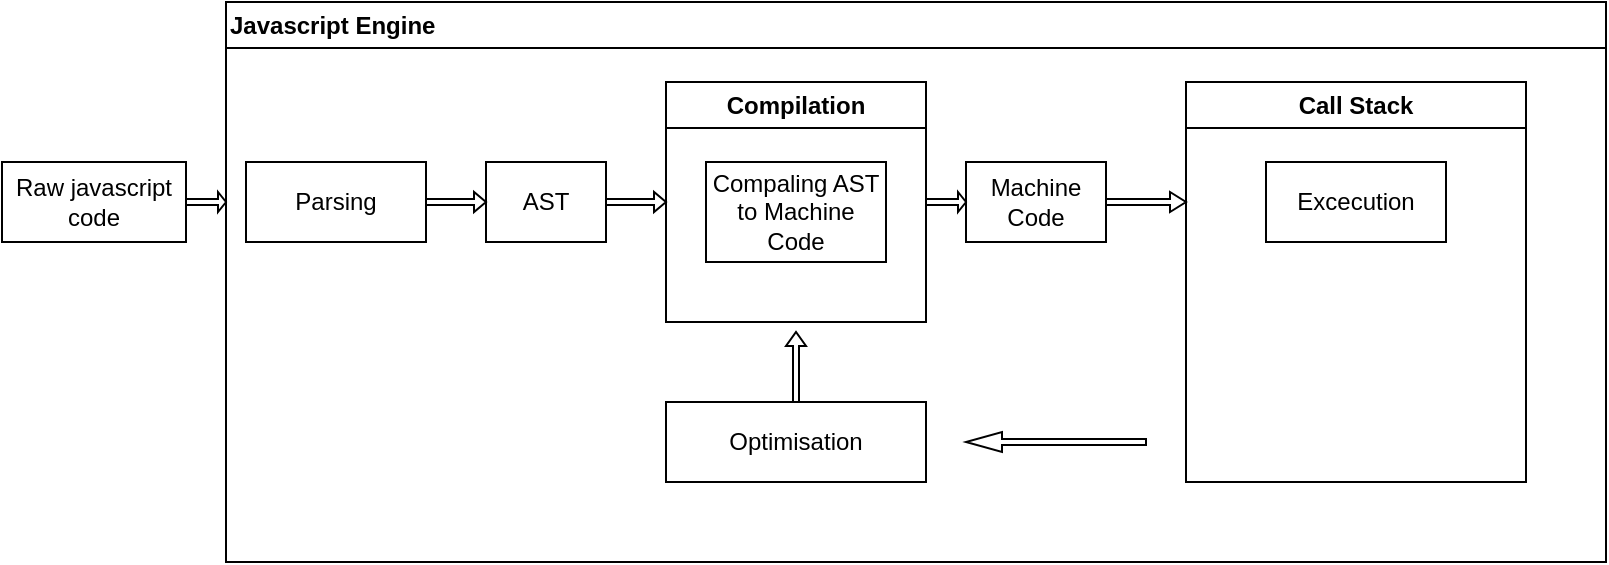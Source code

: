 <mxfile>
    <diagram id="6IgaBH9yY8oFO6pXhLui" name="Page-1">
        <mxGraphModel dx="943" dy="1020" grid="1" gridSize="10" guides="1" tooltips="1" connect="1" arrows="1" fold="1" page="1" pageScale="1" pageWidth="850" pageHeight="320" math="0" shadow="0">
            <root>
                <mxCell id="0"/>
                <mxCell id="1" parent="0"/>
                <mxCell id="2" value="Raw javascript code" style="rounded=0;whiteSpace=wrap;html=1;" vertex="1" parent="1">
                    <mxGeometry x="18" y="100" width="92" height="40" as="geometry"/>
                </mxCell>
                <mxCell id="6" value="" style="shape=singleArrow;whiteSpace=wrap;html=1;" vertex="1" parent="1">
                    <mxGeometry x="110" y="115" width="20" height="10" as="geometry"/>
                </mxCell>
                <mxCell id="10" value="Javascript Engine" style="swimlane;whiteSpace=wrap;html=1;align=left;" vertex="1" parent="1">
                    <mxGeometry x="130" y="20" width="690" height="280" as="geometry"/>
                </mxCell>
                <mxCell id="5" value="Excecution" style="rounded=0;whiteSpace=wrap;html=1;" vertex="1" parent="10">
                    <mxGeometry x="520" y="80" width="90" height="40" as="geometry"/>
                </mxCell>
                <mxCell id="11" value="AST" style="rounded=0;whiteSpace=wrap;html=1;" vertex="1" parent="10">
                    <mxGeometry x="130" y="80" width="60" height="40" as="geometry"/>
                </mxCell>
                <mxCell id="12" value="" style="shape=singleArrow;whiteSpace=wrap;html=1;" vertex="1" parent="10">
                    <mxGeometry x="190" y="95" width="30" height="10" as="geometry"/>
                </mxCell>
                <mxCell id="8" value="" style="shape=singleArrow;whiteSpace=wrap;html=1;fontStyle=1" vertex="1" parent="10">
                    <mxGeometry x="440" y="95" width="40" height="10" as="geometry"/>
                </mxCell>
                <mxCell id="14" value="Machine Code" style="rounded=0;whiteSpace=wrap;html=1;" vertex="1" parent="10">
                    <mxGeometry x="370" y="80" width="70" height="40" as="geometry"/>
                </mxCell>
                <mxCell id="15" value="" style="shape=singleArrow;whiteSpace=wrap;html=1;" vertex="1" parent="10">
                    <mxGeometry x="350" y="95" width="20" height="10" as="geometry"/>
                </mxCell>
                <mxCell id="7" value="" style="shape=singleArrow;whiteSpace=wrap;html=1;" vertex="1" parent="10">
                    <mxGeometry x="100" y="95" width="30" height="10" as="geometry"/>
                </mxCell>
                <mxCell id="9" value="Parsing" style="rounded=0;whiteSpace=wrap;html=1;" vertex="1" parent="10">
                    <mxGeometry x="10" y="80" width="90" height="40" as="geometry"/>
                </mxCell>
                <mxCell id="21" value="Call Stack" style="swimlane;whiteSpace=wrap;html=1;" vertex="1" parent="10">
                    <mxGeometry x="480" y="40" width="170" height="200" as="geometry"/>
                </mxCell>
                <mxCell id="24" value="Compilation" style="swimlane;whiteSpace=wrap;html=1;" vertex="1" parent="10">
                    <mxGeometry x="220" y="40" width="130" height="120" as="geometry"/>
                </mxCell>
                <mxCell id="27" value="Compaling AST to Machine Code" style="rounded=0;whiteSpace=wrap;html=1;" vertex="1" parent="24">
                    <mxGeometry x="20" y="40" width="90" height="50" as="geometry"/>
                </mxCell>
                <mxCell id="29" value="Optimisation" style="rounded=0;whiteSpace=wrap;html=1;" vertex="1" parent="10">
                    <mxGeometry x="220" y="200" width="130" height="40" as="geometry"/>
                </mxCell>
                <mxCell id="31" value="" style="shape=singleArrow;whiteSpace=wrap;html=1;rotation=-180;" vertex="1" parent="10">
                    <mxGeometry x="370" y="215" width="90" height="10" as="geometry"/>
                </mxCell>
                <mxCell id="32" value="" style="shape=singleArrow;whiteSpace=wrap;html=1;rotation=-90;" vertex="1" parent="10">
                    <mxGeometry x="267.5" y="177.5" width="35" height="10" as="geometry"/>
                </mxCell>
            </root>
        </mxGraphModel>
    </diagram>
</mxfile>